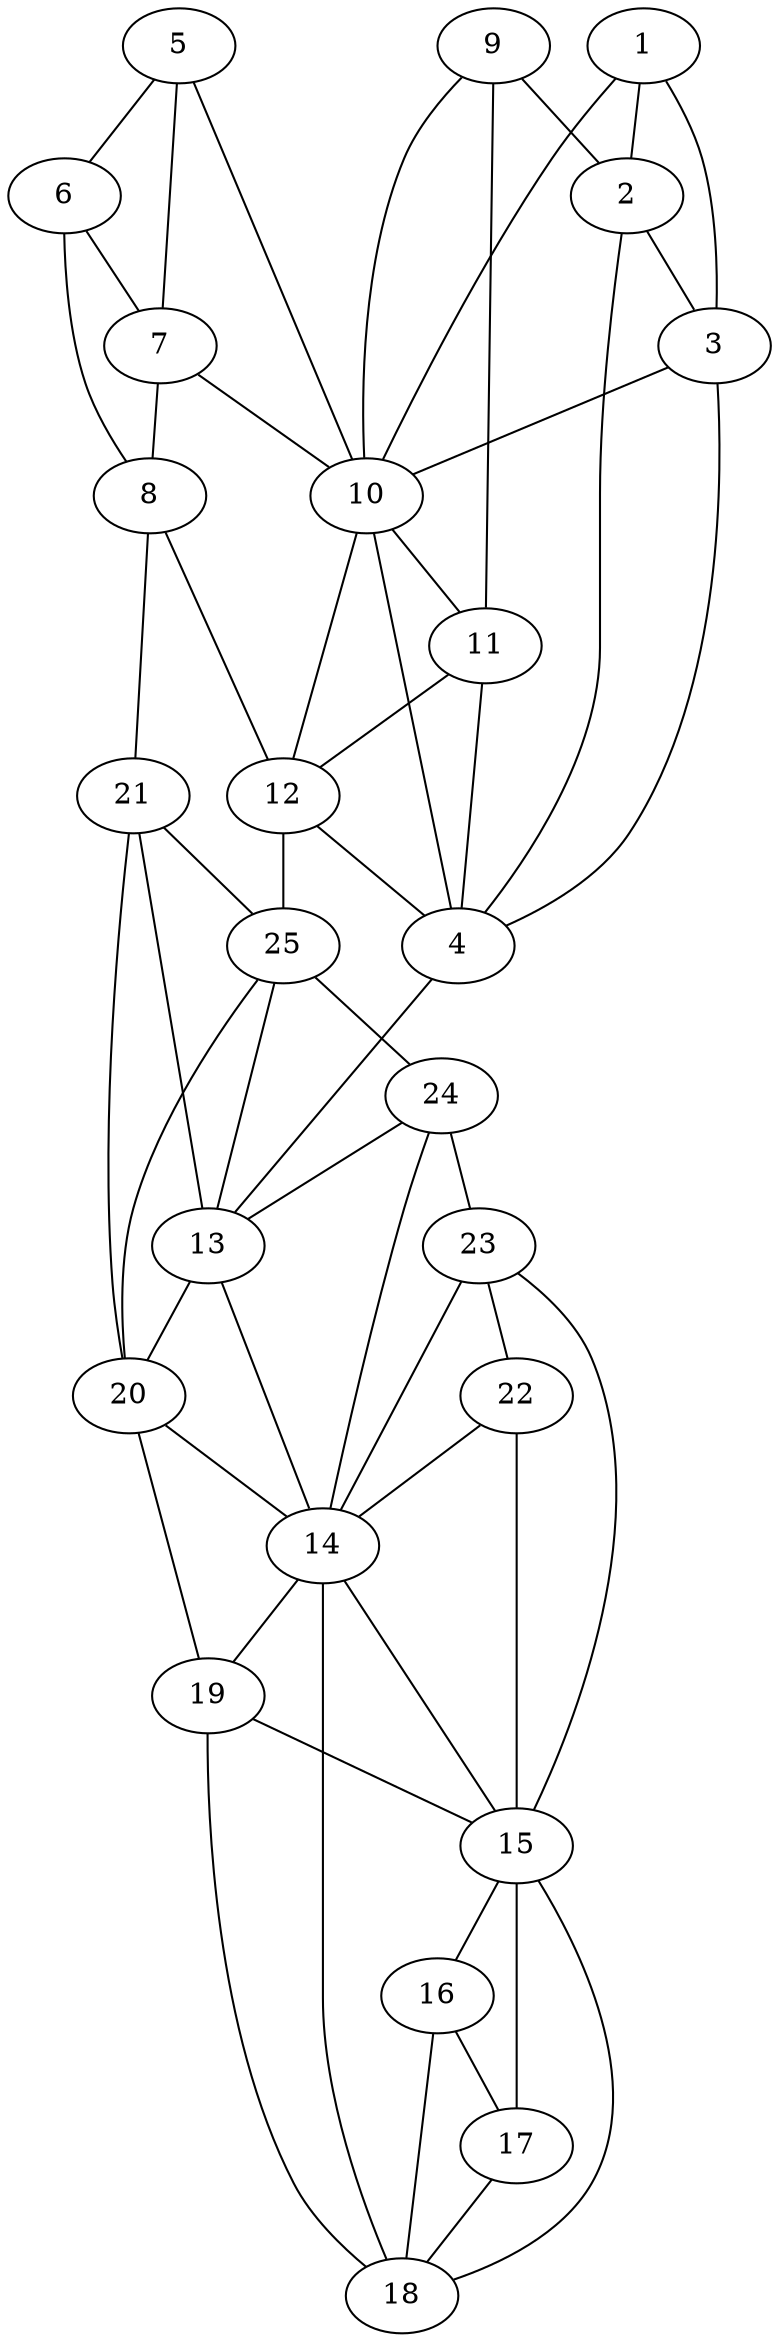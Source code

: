 graph pdb1b2z {
	1	 [aaLength=11,
		sequence=FDGVADYLQTY,
		type=0];
	2	 [aaLength=7,
		sequence=KSEAQAL,
		type=0];
	1 -- 2	 [distance0="25.05601",
		frequency=1,
		type0=1];
	3	 [aaLength=3,
		sequence=ASK,
		type=0];
	1 -- 3	 [distance0="31.16228",
		frequency=1,
		type0=3];
	10	 [aaLength=6,
		sequence=KSEAQA,
		type=0];
	1 -- 10	 [distance0="27.60544",
		frequency=1,
		type0=2];
	2 -- 3	 [distance0="12.0165",
		distance1="3.0",
		frequency=2,
		type0=1,
		type1=4];
	4	 [aaLength=4,
		sequence=LADV,
		type=0];
	2 -- 4	 [distance0="18.01554",
		frequency=1,
		type0=3];
	3 -- 4	 [distance0="10.08376",
		distance1="2.0",
		frequency=2,
		type0=1,
		type1=4];
	3 -- 10	 [distance0="17.60563",
		frequency=1,
		type0=3];
	11	 [aaLength=3,
		sequence=ASK,
		type=0];
	4 -- 11	 [distance0="15.15101",
		frequency=1,
		type0=2];
	4 -- 10	 [distance0="16.1828",
		frequency=1,
		type0=3];
	13	 [aaLength=5,
		sequence=WREAD,
		type=1];
	4 -- 13	 [distance0="25.0",
		frequency=1,
		type0=4];
	5	 [aaLength=11,
		sequence=FDGVADYLQTY,
		type=0];
	7	 [aaLength=3,
		sequence=ASK,
		type=0];
	5 -- 7	 [distance0="31.14852",
		frequency=1,
		type0=3];
	6	 [aaLength=7,
		sequence=KSEAQAL,
		type=0];
	5 -- 6	 [distance0="24.99506",
		distance1="9.0",
		frequency=2,
		type0=1,
		type1=4];
	5 -- 10	 [distance0="29.70057",
		frequency=1,
		type0=2];
	6 -- 7	 [distance0="12.14687",
		distance1="3.0",
		frequency=2,
		type0=1,
		type1=4];
	8	 [aaLength=4,
		sequence=LADV,
		type=0];
	6 -- 8	 [distance0="18.00027",
		frequency=1,
		type0=2];
	7 -- 8	 [distance0="9.465248",
		distance1="2.0",
		frequency=2,
		type0=1,
		type1=4];
	7 -- 10	 [distance0="29.69869",
		frequency=1,
		type0=3];
	12	 [aaLength=4,
		sequence=LADV,
		type=0];
	8 -- 12	 [distance0="35.26932",
		frequency=1,
		type0=3];
	21	 [aaLength=5,
		sequence=GGDIF,
		type=1];
	8 -- 21	 [distance0="6.0",
		frequency=1,
		type0=4];
	9	 [aaLength=11,
		sequence=FDGVADYLQTY,
		type=0];
	9 -- 11	 [distance0="31.24776",
		frequency=1,
		type0=3];
	9 -- 2	 [distance0="28.6135",
		frequency=1,
		type0=2];
	9 -- 10	 [distance0="26.24266",
		distance1="9.0",
		frequency=2,
		type0=1,
		type1=4];
	10 -- 11	 [distance0="13.47123",
		distance1="4.0",
		frequency=2,
		type0=1,
		type1=4];
	11 -- 12	 [distance0="9.426484",
		distance1="2.0",
		frequency=2,
		type0=1,
		type1=4];
	12 -- 4	 [distance0="19.1108",
		frequency=1,
		type0=2];
	12 -- 10	 [distance0="19.87455",
		frequency=1,
		type0=3];
	25	 [aaLength=5,
		sequence=GGDIF,
		type=1];
	12 -- 25	 [distance0="6.0",
		frequency=1,
		type0=4];
	14	 [aaLength=5,
		sequence=RILYS,
		type=1];
	13 -- 14	 [distance0="16.0",
		distance1="11.0",
		frequency=2,
		type0=3,
		type1=4];
	20	 [aaLength=5,
		sequence=WREAD,
		type=1];
	13 -- 20	 [distance0="0.0",
		frequency=1,
		type0=1];
	15	 [aaLength=4,
		sequence=IYKT,
		type=1];
	14 -- 15	 [distance0="9.0",
		distance1="4.0",
		frequency=2,
		type0=3,
		type1=4];
	19	 [aaLength=5,
		sequence=RILYS,
		type=1];
	14 -- 19	 [distance0="0.0",
		frequency=1,
		type0=1];
	16	 [aaLength=4,
		sequence=TKIR,
		type=1];
	15 -- 16	 [distance0="7.0",
		frequency=1,
		type0=4];
	18	 [aaLength=4,
		sequence=IYKT,
		type=1];
	15 -- 18	 [distance0="0.0",
		frequency=1,
		type0=1];
	17	 [aaLength=4,
		sequence=TKIR,
		type=1];
	16 -- 17	 [distance0="0.0",
		frequency=1,
		type0=1];
	16 -- 18	 [distance0="11.0",
		frequency=1,
		type0=3];
	17 -- 15	 [distance0="11.0",
		frequency=1,
		type0=2];
	17 -- 18	 [distance0="11.0",
		frequency=1,
		type0=3];
	18 -- 14	 [distance0="9.0",
		frequency=1,
		type0=3];
	19 -- 15	 [distance0="9.0",
		frequency=1,
		type0=3];
	19 -- 18	 [distance0="4.0",
		frequency=1,
		type0=4];
	20 -- 14	 [distance0="16.0",
		frequency=1,
		type0=3];
	20 -- 19	 [distance0="11.0",
		frequency=1,
		type0=4];
	21 -- 13	 [distance0="19.0",
		frequency=1,
		type0=2];
	21 -- 20	 [distance0="19.0",
		distance1="14.0",
		frequency=2,
		type0=3,
		type1=4];
	21 -- 25	 [distance0="0.0",
		frequency=1,
		type0=1];
	22	 [aaLength=4,
		sequence=IYKT,
		type=1];
	22 -- 14	 [distance0="9.0",
		frequency=1,
		type0=3];
	22 -- 15	 [distance0="0.0",
		frequency=1,
		type0=1];
	23	 [aaLength=5,
		sequence=RILYS,
		type=1];
	23 -- 14	 [distance0="0.0",
		frequency=1,
		type0=1];
	23 -- 15	 [distance0="9.0",
		frequency=1,
		type0=3];
	23 -- 22	 [distance0="4.0",
		frequency=1,
		type0=4];
	24	 [aaLength=5,
		sequence=WREAD,
		type=1];
	24 -- 13	 [distance0="0.0",
		frequency=1,
		type0=1];
	24 -- 14	 [distance0="16.0",
		frequency=1,
		type0=3];
	24 -- 23	 [distance0="11.0",
		frequency=1,
		type0=4];
	25 -- 13	 [distance0="19.0",
		frequency=1,
		type0=2];
	25 -- 20	 [distance0="19.0",
		frequency=1,
		type0=3];
	25 -- 24	 [distance0="14.0",
		frequency=1,
		type0=4];
}
